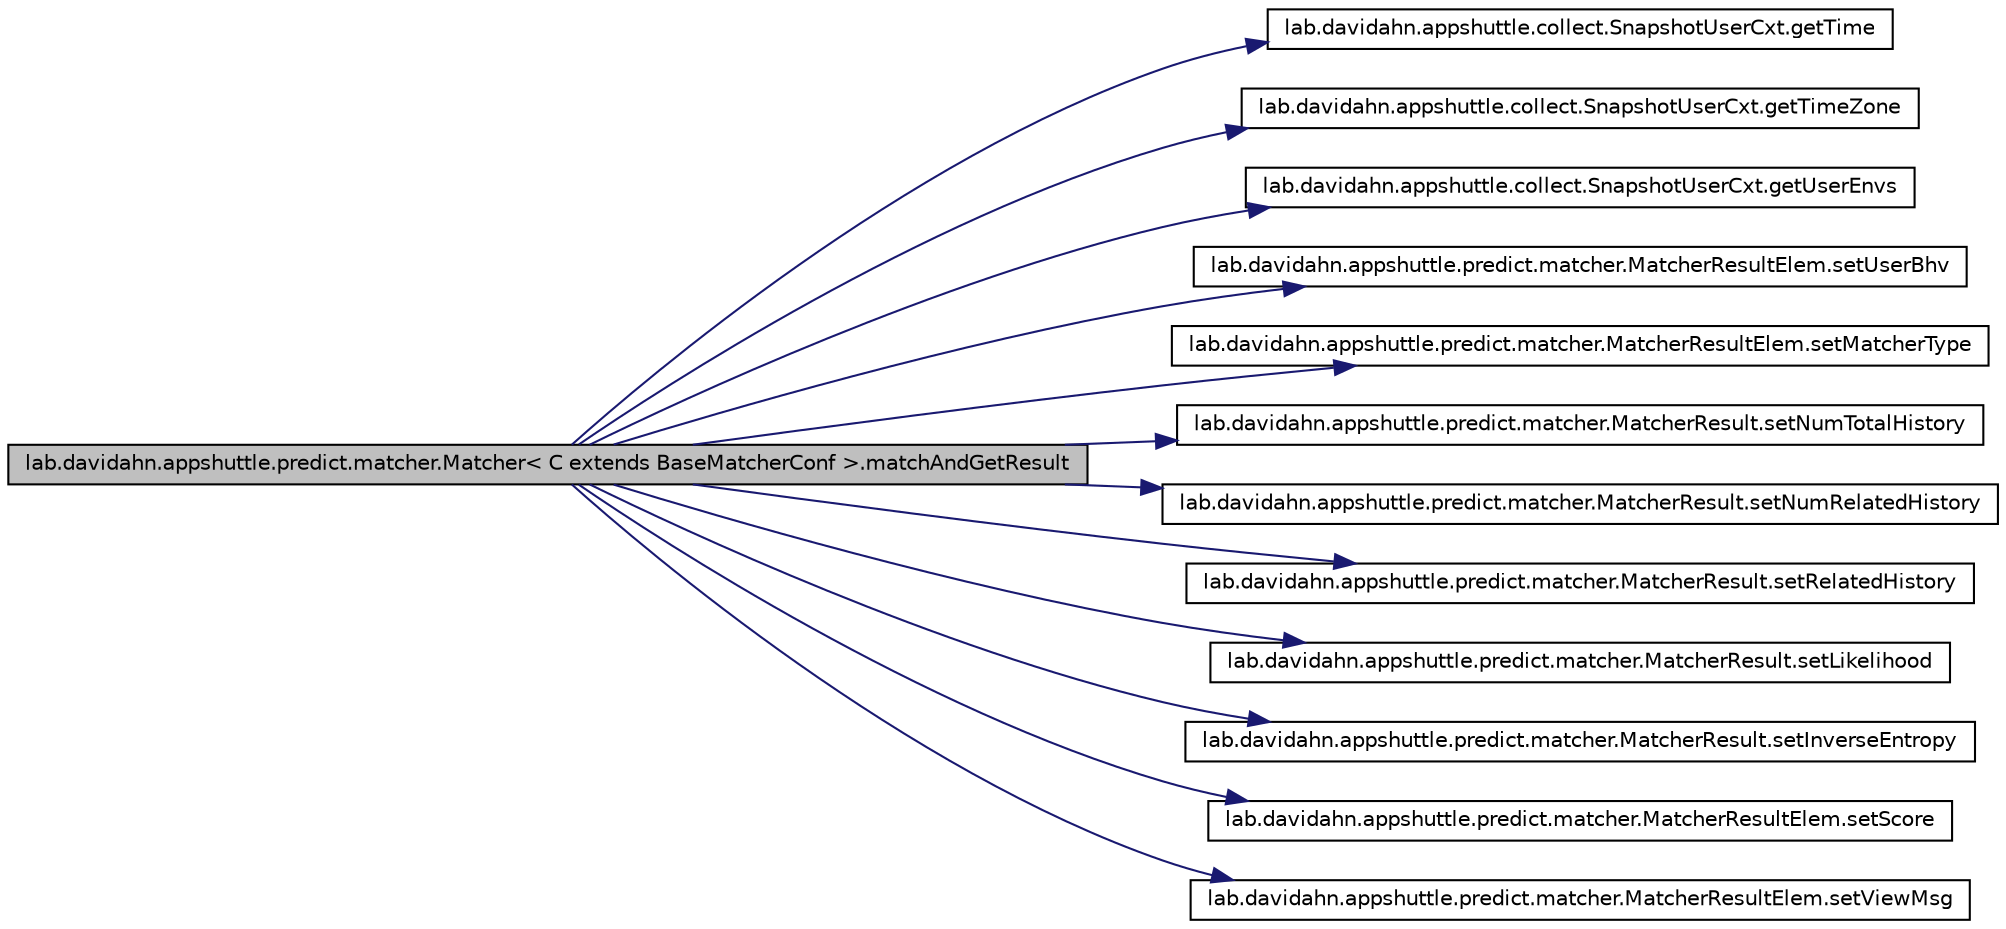 digraph G
{
 // INTERACTIVE_SVG=YES
  edge [fontname="Helvetica",fontsize="10",labelfontname="Helvetica",labelfontsize="10"];
  node [fontname="Helvetica",fontsize="10",shape=record];
  rankdir="LR";
  Node1 [label="lab.davidahn.appshuttle.predict.matcher.Matcher\< C extends BaseMatcherConf \>.matchAndGetResult",height=0.2,width=0.4,color="black", fillcolor="grey75", style="filled" fontcolor="black"];
  Node1 -> Node2 [color="midnightblue",fontsize="10",style="solid"];
  Node2 [label="lab.davidahn.appshuttle.collect.SnapshotUserCxt.getTime",height=0.2,width=0.4,color="black", fillcolor="white", style="filled",URL="$classlab_1_1davidahn_1_1appshuttle_1_1collect_1_1_snapshot_user_cxt.html#a0641846d7e2540996053bbde0e797976"];
  Node1 -> Node3 [color="midnightblue",fontsize="10",style="solid"];
  Node3 [label="lab.davidahn.appshuttle.collect.SnapshotUserCxt.getTimeZone",height=0.2,width=0.4,color="black", fillcolor="white", style="filled",URL="$classlab_1_1davidahn_1_1appshuttle_1_1collect_1_1_snapshot_user_cxt.html#a65620c3ef88efde0f0c57c6d9fba97be"];
  Node1 -> Node4 [color="midnightblue",fontsize="10",style="solid"];
  Node4 [label="lab.davidahn.appshuttle.collect.SnapshotUserCxt.getUserEnvs",height=0.2,width=0.4,color="black", fillcolor="white", style="filled",URL="$classlab_1_1davidahn_1_1appshuttle_1_1collect_1_1_snapshot_user_cxt.html#a7732017a3c377fce3ff617983d1df6e3"];
  Node1 -> Node5 [color="midnightblue",fontsize="10",style="solid"];
  Node5 [label="lab.davidahn.appshuttle.predict.matcher.MatcherResultElem.setUserBhv",height=0.2,width=0.4,color="black", fillcolor="white", style="filled",URL="$classlab_1_1davidahn_1_1appshuttle_1_1predict_1_1matcher_1_1_matcher_result_elem.html#a2ac0822626db66597bbf58cb6d0252bf"];
  Node1 -> Node6 [color="midnightblue",fontsize="10",style="solid"];
  Node6 [label="lab.davidahn.appshuttle.predict.matcher.MatcherResultElem.setMatcherType",height=0.2,width=0.4,color="black", fillcolor="white", style="filled",URL="$classlab_1_1davidahn_1_1appshuttle_1_1predict_1_1matcher_1_1_matcher_result_elem.html#ae09f99c25880eae7d4b1e68565fd5fc6"];
  Node1 -> Node7 [color="midnightblue",fontsize="10",style="solid"];
  Node7 [label="lab.davidahn.appshuttle.predict.matcher.MatcherResult.setNumTotalHistory",height=0.2,width=0.4,color="black", fillcolor="white", style="filled",URL="$classlab_1_1davidahn_1_1appshuttle_1_1predict_1_1matcher_1_1_matcher_result.html#af44bfa8d97d52752d5603c8e0f406b20"];
  Node1 -> Node8 [color="midnightblue",fontsize="10",style="solid"];
  Node8 [label="lab.davidahn.appshuttle.predict.matcher.MatcherResult.setNumRelatedHistory",height=0.2,width=0.4,color="black", fillcolor="white", style="filled",URL="$classlab_1_1davidahn_1_1appshuttle_1_1predict_1_1matcher_1_1_matcher_result.html#a138c20a983c5cc7aad6809179fcedf22"];
  Node1 -> Node9 [color="midnightblue",fontsize="10",style="solid"];
  Node9 [label="lab.davidahn.appshuttle.predict.matcher.MatcherResult.setRelatedHistory",height=0.2,width=0.4,color="black", fillcolor="white", style="filled",URL="$classlab_1_1davidahn_1_1appshuttle_1_1predict_1_1matcher_1_1_matcher_result.html#a4bfbdf5925e9cbf13518a3c11f4336fc"];
  Node1 -> Node10 [color="midnightblue",fontsize="10",style="solid"];
  Node10 [label="lab.davidahn.appshuttle.predict.matcher.MatcherResult.setLikelihood",height=0.2,width=0.4,color="black", fillcolor="white", style="filled",URL="$classlab_1_1davidahn_1_1appshuttle_1_1predict_1_1matcher_1_1_matcher_result.html#a7094704b124754cf5db3033685b6c5df"];
  Node1 -> Node11 [color="midnightblue",fontsize="10",style="solid"];
  Node11 [label="lab.davidahn.appshuttle.predict.matcher.MatcherResult.setInverseEntropy",height=0.2,width=0.4,color="black", fillcolor="white", style="filled",URL="$classlab_1_1davidahn_1_1appshuttle_1_1predict_1_1matcher_1_1_matcher_result.html#ae3cf488987f20c769b733da55eab3f3f"];
  Node1 -> Node12 [color="midnightblue",fontsize="10",style="solid"];
  Node12 [label="lab.davidahn.appshuttle.predict.matcher.MatcherResultElem.setScore",height=0.2,width=0.4,color="black", fillcolor="white", style="filled",URL="$classlab_1_1davidahn_1_1appshuttle_1_1predict_1_1matcher_1_1_matcher_result_elem.html#ab6df94f56d43c77163293c0c369f1e58"];
  Node1 -> Node13 [color="midnightblue",fontsize="10",style="solid"];
  Node13 [label="lab.davidahn.appshuttle.predict.matcher.MatcherResultElem.setViewMsg",height=0.2,width=0.4,color="black", fillcolor="white", style="filled",URL="$classlab_1_1davidahn_1_1appshuttle_1_1predict_1_1matcher_1_1_matcher_result_elem.html#a69280cf2115178fb022e2cad487c4718"];
}
